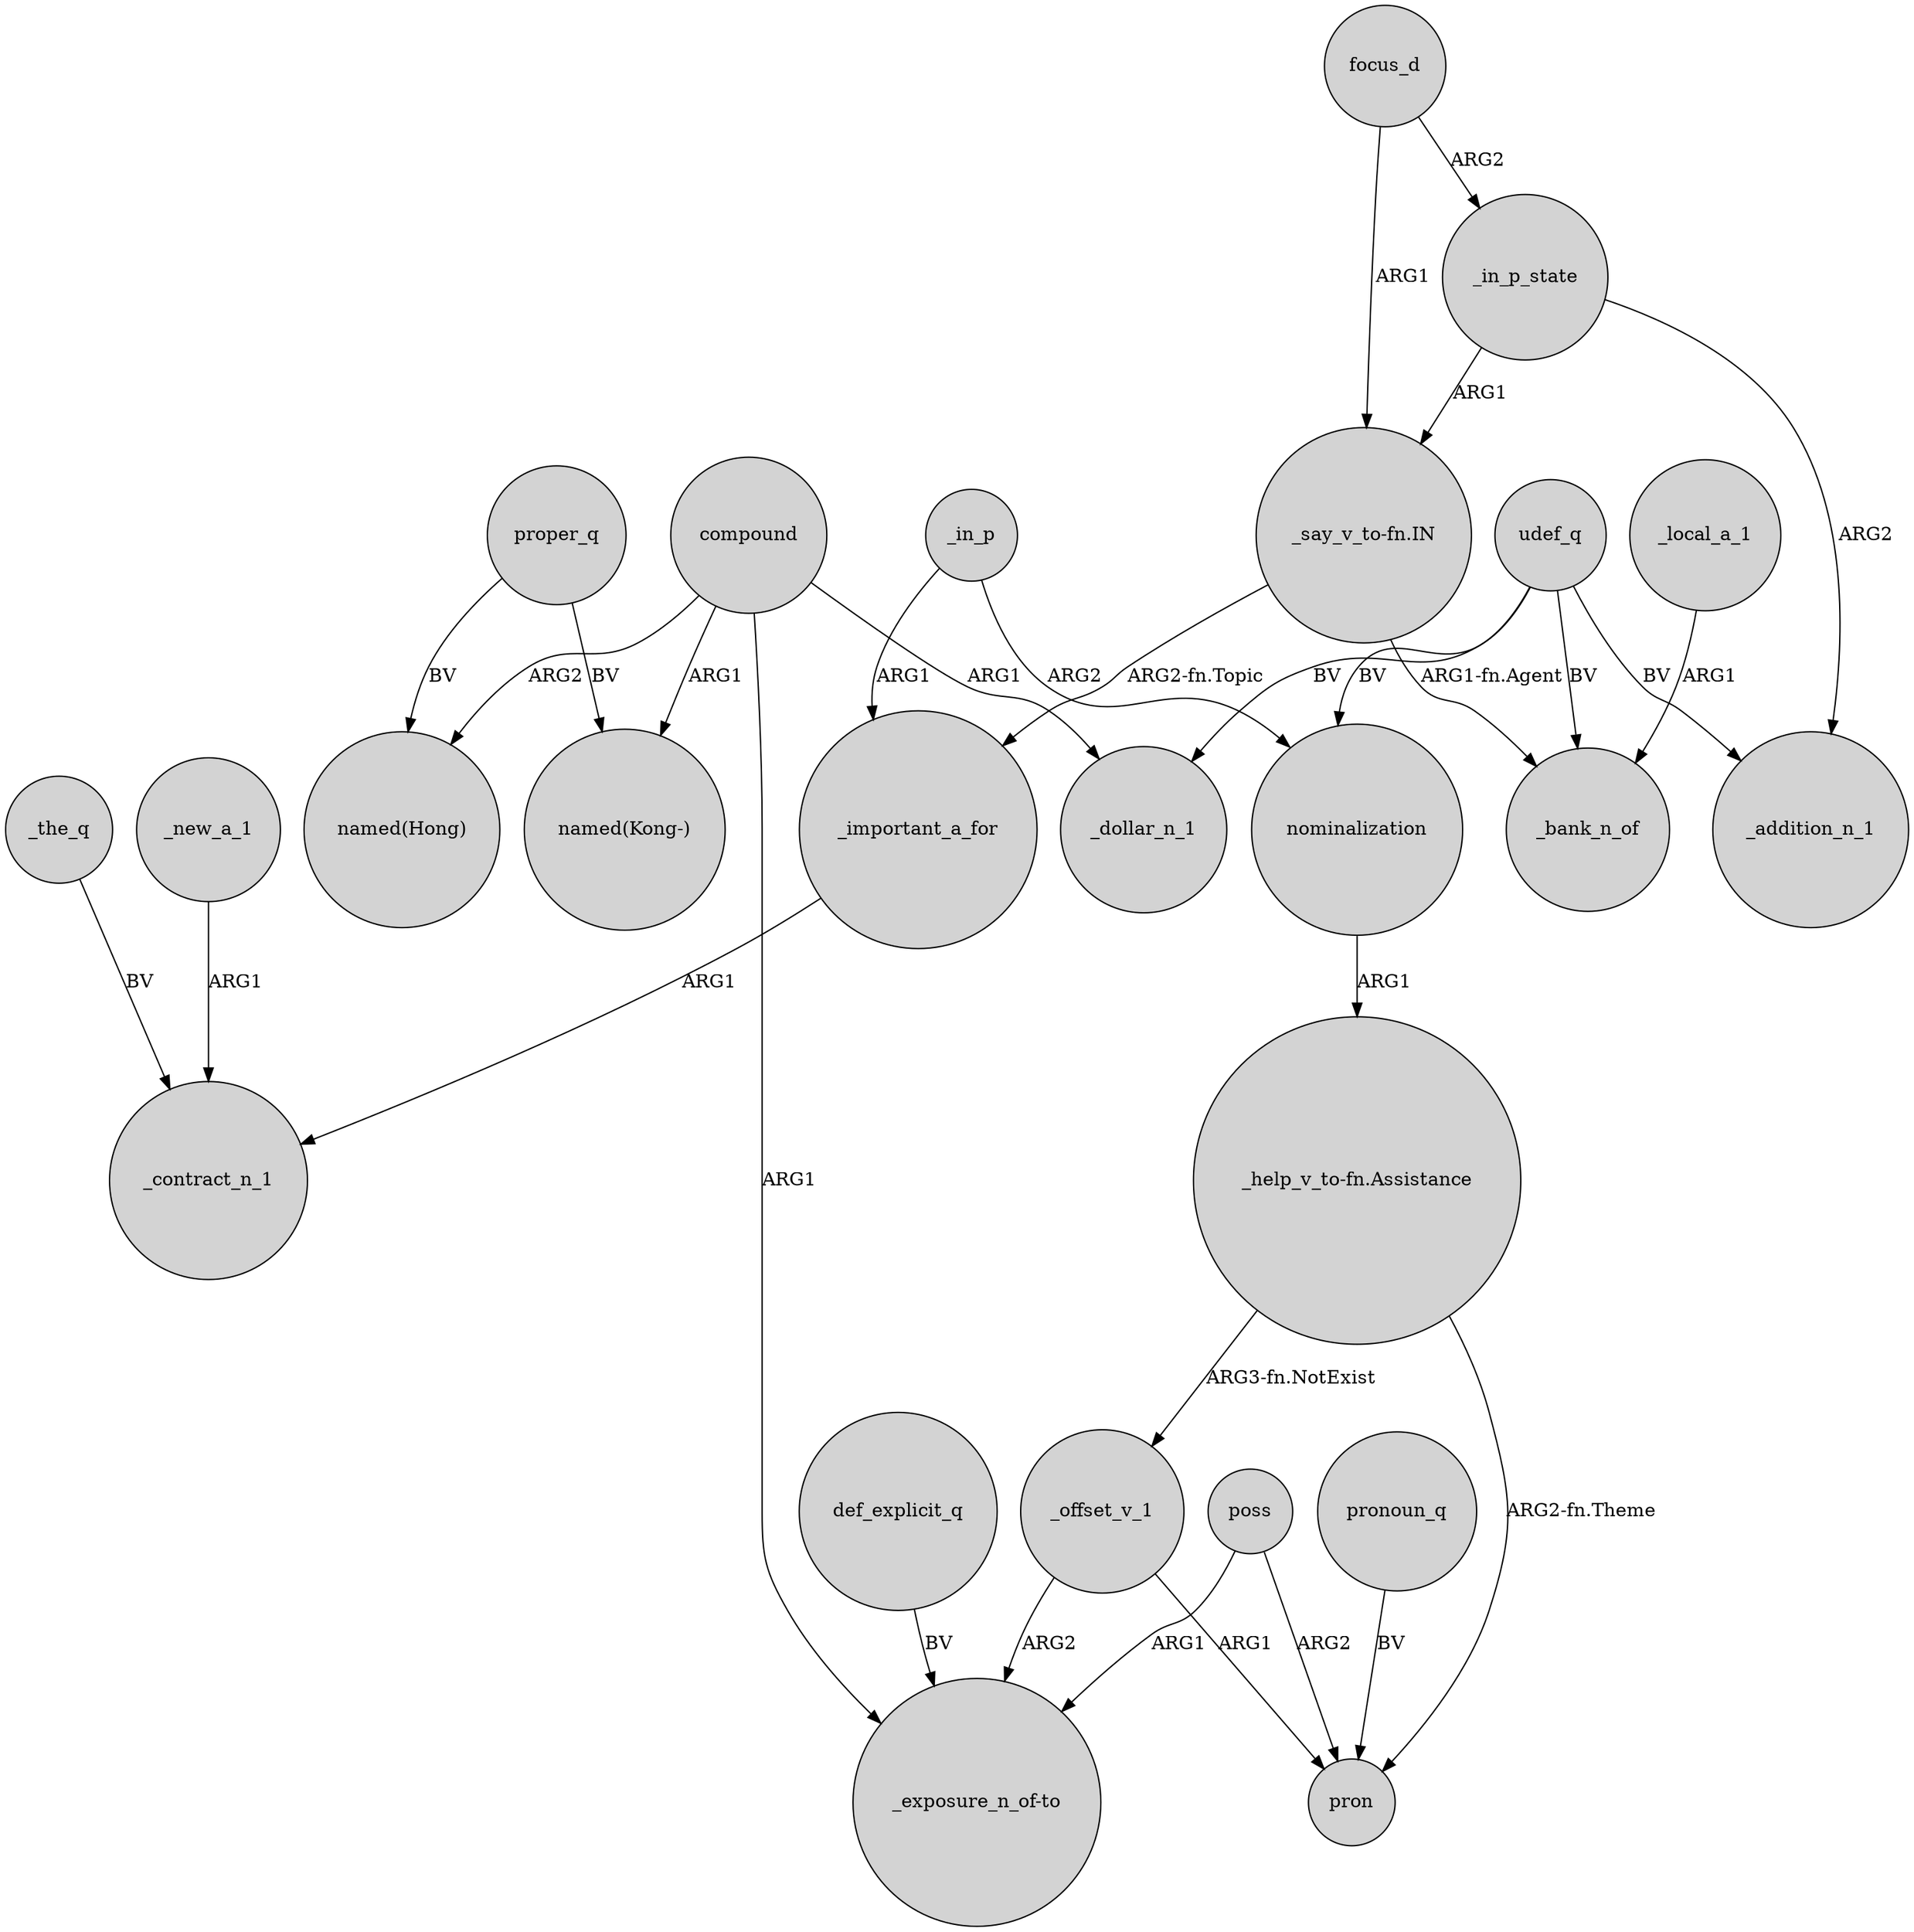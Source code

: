 digraph {
	node [shape=circle style=filled]
	"_say_v_to-fn.IN" -> _important_a_for [label="ARG2-fn.Topic"]
	_in_p -> _important_a_for [label=ARG1]
	"_help_v_to-fn.Assistance" -> _offset_v_1 [label="ARG3-fn.NotExist"]
	poss -> pron [label=ARG2]
	proper_q -> "named(Kong-)" [label=BV]
	focus_d -> _in_p_state [label=ARG2]
	compound -> "named(Hong)" [label=ARG2]
	_important_a_for -> _contract_n_1 [label=ARG1]
	nominalization -> "_help_v_to-fn.Assistance" [label=ARG1]
	poss -> "_exposure_n_of-to" [label=ARG1]
	"_help_v_to-fn.Assistance" -> pron [label="ARG2-fn.Theme"]
	proper_q -> "named(Hong)" [label=BV]
	compound -> _dollar_n_1 [label=ARG1]
	pronoun_q -> pron [label=BV]
	_the_q -> _contract_n_1 [label=BV]
	def_explicit_q -> "_exposure_n_of-to" [label=BV]
	compound -> "_exposure_n_of-to" [label=ARG1]
	_offset_v_1 -> pron [label=ARG1]
	compound -> "named(Kong-)" [label=ARG1]
	udef_q -> nominalization [label=BV]
	_in_p_state -> _addition_n_1 [label=ARG2]
	"_say_v_to-fn.IN" -> _bank_n_of [label="ARG1-fn.Agent"]
	udef_q -> _dollar_n_1 [label=BV]
	_local_a_1 -> _bank_n_of [label=ARG1]
	_in_p -> nominalization [label=ARG2]
	_new_a_1 -> _contract_n_1 [label=ARG1]
	_offset_v_1 -> "_exposure_n_of-to" [label=ARG2]
	_in_p_state -> "_say_v_to-fn.IN" [label=ARG1]
	udef_q -> _addition_n_1 [label=BV]
	udef_q -> _bank_n_of [label=BV]
	focus_d -> "_say_v_to-fn.IN" [label=ARG1]
}
